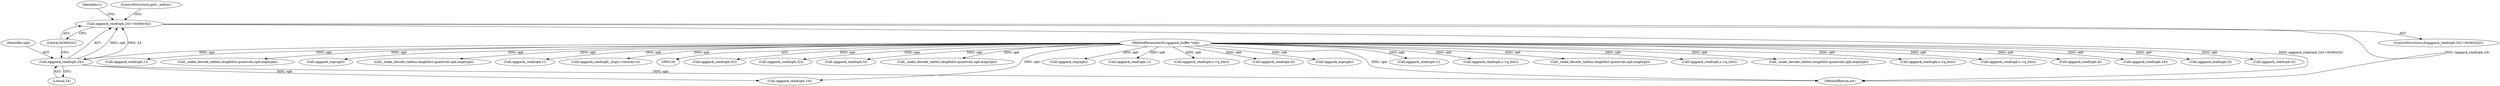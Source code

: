 digraph "0_Android_eeb4e45d5683f88488c083ecf142dc89bc3f0b47_8@API" {
"1000150" [label="(Call,oggpack_read(opb,24)!=0x564342)"];
"1000151" [label="(Call,oggpack_read(opb,24))"];
"1000129" [label="(MethodParameterIn,oggpack_buffer *opb)"];
"1001177" [label="(MethodReturn,int)"];
"1000494" [label="(Call,oggpack_read(opb,32))"];
"1000482" [label="(Call,oggpack_read(opb,32))"];
"1000274" [label="(Call,oggpack_read(opb,5))"];
"1000893" [label="(Call,_make_decode_table(s,lengthlist,quantvals,opb,maptype))"];
"1000685" [label="(Call,oggpack_eop(opb))"];
"1000267" [label="(Call,oggpack_read(opb,1))"];
"1000151" [label="(Call,oggpack_read(opb,24))"];
"1001087" [label="(Call,oggpack_read(opb,s->q_bits))"];
"1000506" [label="(Call,oggpack_read(opb,4))"];
"1000836" [label="(Call,oggpack_eop(opb))"];
"1000514" [label="(Call,oggpack_read(opb,1))"];
"1000129" [label="(MethodParameterIn,oggpack_buffer *opb)"];
"1000790" [label="(Call,oggpack_read(opb,s->q_bits))"];
"1000573" [label="(Call,_make_decode_table(s,lengthlist,quantvals,opb,maptype))"];
"1000830" [label="(Call,oggpack_read(opb,s->q_bits))"];
"1000150" [label="(Call,oggpack_read(opb,24)!=0x564342)"];
"1000152" [label="(Identifier,opb)"];
"1000970" [label="(Call,_make_decode_table(s,lengthlist,quantvals,opb,maptype))"];
"1000679" [label="(Call,oggpack_read(opb,s->q_bits))"];
"1000149" [label="(ControlStructure,if(oggpack_read(opb,24)!=0x564342))"];
"1000158" [label="(Identifier,s)"];
"1001119" [label="(Call,oggpack_read(opb,s->q_bits))"];
"1000472" [label="(Call,oggpack_read(opb,4))"];
"1000185" [label="(Call,oggpack_read(opb,24))"];
"1000341" [label="(Call,oggpack_read(opb,5))"];
"1000381" [label="(Call,oggpack_read(opb,5))"];
"1000250" [label="(Call,oggpack_read(opb,1))"];
"1000155" [label="(ControlStructure,goto _eofout;)"];
"1000733" [label="(Call,_make_decode_table(s,lengthlist,quantvals,opb,maptype))"];
"1000154" [label="(Literal,0x564342)"];
"1000160" [label="(Call,oggpack_read(opb,16))"];
"1001157" [label="(Call,oggpack_eop(opb))"];
"1001021" [label="(Call,_make_decode_table(s,lengthlist,quantvals,opb,maptype))"];
"1000229" [label="(Call,oggpack_read(opb,1))"];
"1000153" [label="(Literal,24)"];
"1000420" [label="(Call,oggpack_read(opb,_ilog(s->entries-i)))"];
"1000150" -> "1000149"  [label="AST: "];
"1000150" -> "1000154"  [label="CFG: "];
"1000151" -> "1000150"  [label="AST: "];
"1000154" -> "1000150"  [label="AST: "];
"1000155" -> "1000150"  [label="CFG: "];
"1000158" -> "1000150"  [label="CFG: "];
"1000150" -> "1001177"  [label="DDG: oggpack_read(opb,24)"];
"1000150" -> "1001177"  [label="DDG: oggpack_read(opb,24)!=0x564342"];
"1000151" -> "1000150"  [label="DDG: opb"];
"1000151" -> "1000150"  [label="DDG: 24"];
"1000151" -> "1000153"  [label="CFG: "];
"1000152" -> "1000151"  [label="AST: "];
"1000153" -> "1000151"  [label="AST: "];
"1000154" -> "1000151"  [label="CFG: "];
"1000151" -> "1001177"  [label="DDG: opb"];
"1000129" -> "1000151"  [label="DDG: opb"];
"1000151" -> "1000160"  [label="DDG: opb"];
"1000129" -> "1000128"  [label="AST: "];
"1000129" -> "1001177"  [label="DDG: opb"];
"1000129" -> "1000160"  [label="DDG: opb"];
"1000129" -> "1000185"  [label="DDG: opb"];
"1000129" -> "1000229"  [label="DDG: opb"];
"1000129" -> "1000250"  [label="DDG: opb"];
"1000129" -> "1000267"  [label="DDG: opb"];
"1000129" -> "1000274"  [label="DDG: opb"];
"1000129" -> "1000341"  [label="DDG: opb"];
"1000129" -> "1000381"  [label="DDG: opb"];
"1000129" -> "1000420"  [label="DDG: opb"];
"1000129" -> "1000472"  [label="DDG: opb"];
"1000129" -> "1000482"  [label="DDG: opb"];
"1000129" -> "1000494"  [label="DDG: opb"];
"1000129" -> "1000506"  [label="DDG: opb"];
"1000129" -> "1000514"  [label="DDG: opb"];
"1000129" -> "1000573"  [label="DDG: opb"];
"1000129" -> "1000679"  [label="DDG: opb"];
"1000129" -> "1000685"  [label="DDG: opb"];
"1000129" -> "1000733"  [label="DDG: opb"];
"1000129" -> "1000790"  [label="DDG: opb"];
"1000129" -> "1000830"  [label="DDG: opb"];
"1000129" -> "1000836"  [label="DDG: opb"];
"1000129" -> "1000893"  [label="DDG: opb"];
"1000129" -> "1000970"  [label="DDG: opb"];
"1000129" -> "1001021"  [label="DDG: opb"];
"1000129" -> "1001087"  [label="DDG: opb"];
"1000129" -> "1001119"  [label="DDG: opb"];
"1000129" -> "1001157"  [label="DDG: opb"];
}
